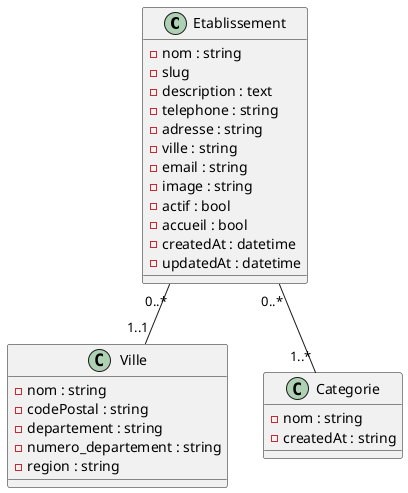 @startuml


class Etablissement {
-nom : string
-slug
-description : text
-telephone : string
-adresse : string
-ville : string
-email : string
-image : string
-actif : bool
-accueil : bool
-createdAt : datetime
-updatedAt : datetime
}

class Ville {
-nom : string
-codePostal : string
-departement : string
-numero_departement : string
-region : string
}

class Categorie {
-nom : string
-createdAt : string
}

Etablissement "0..*" -- "1..*" Categorie
Etablissement "0..*" -- "1..1" Ville



@enduml